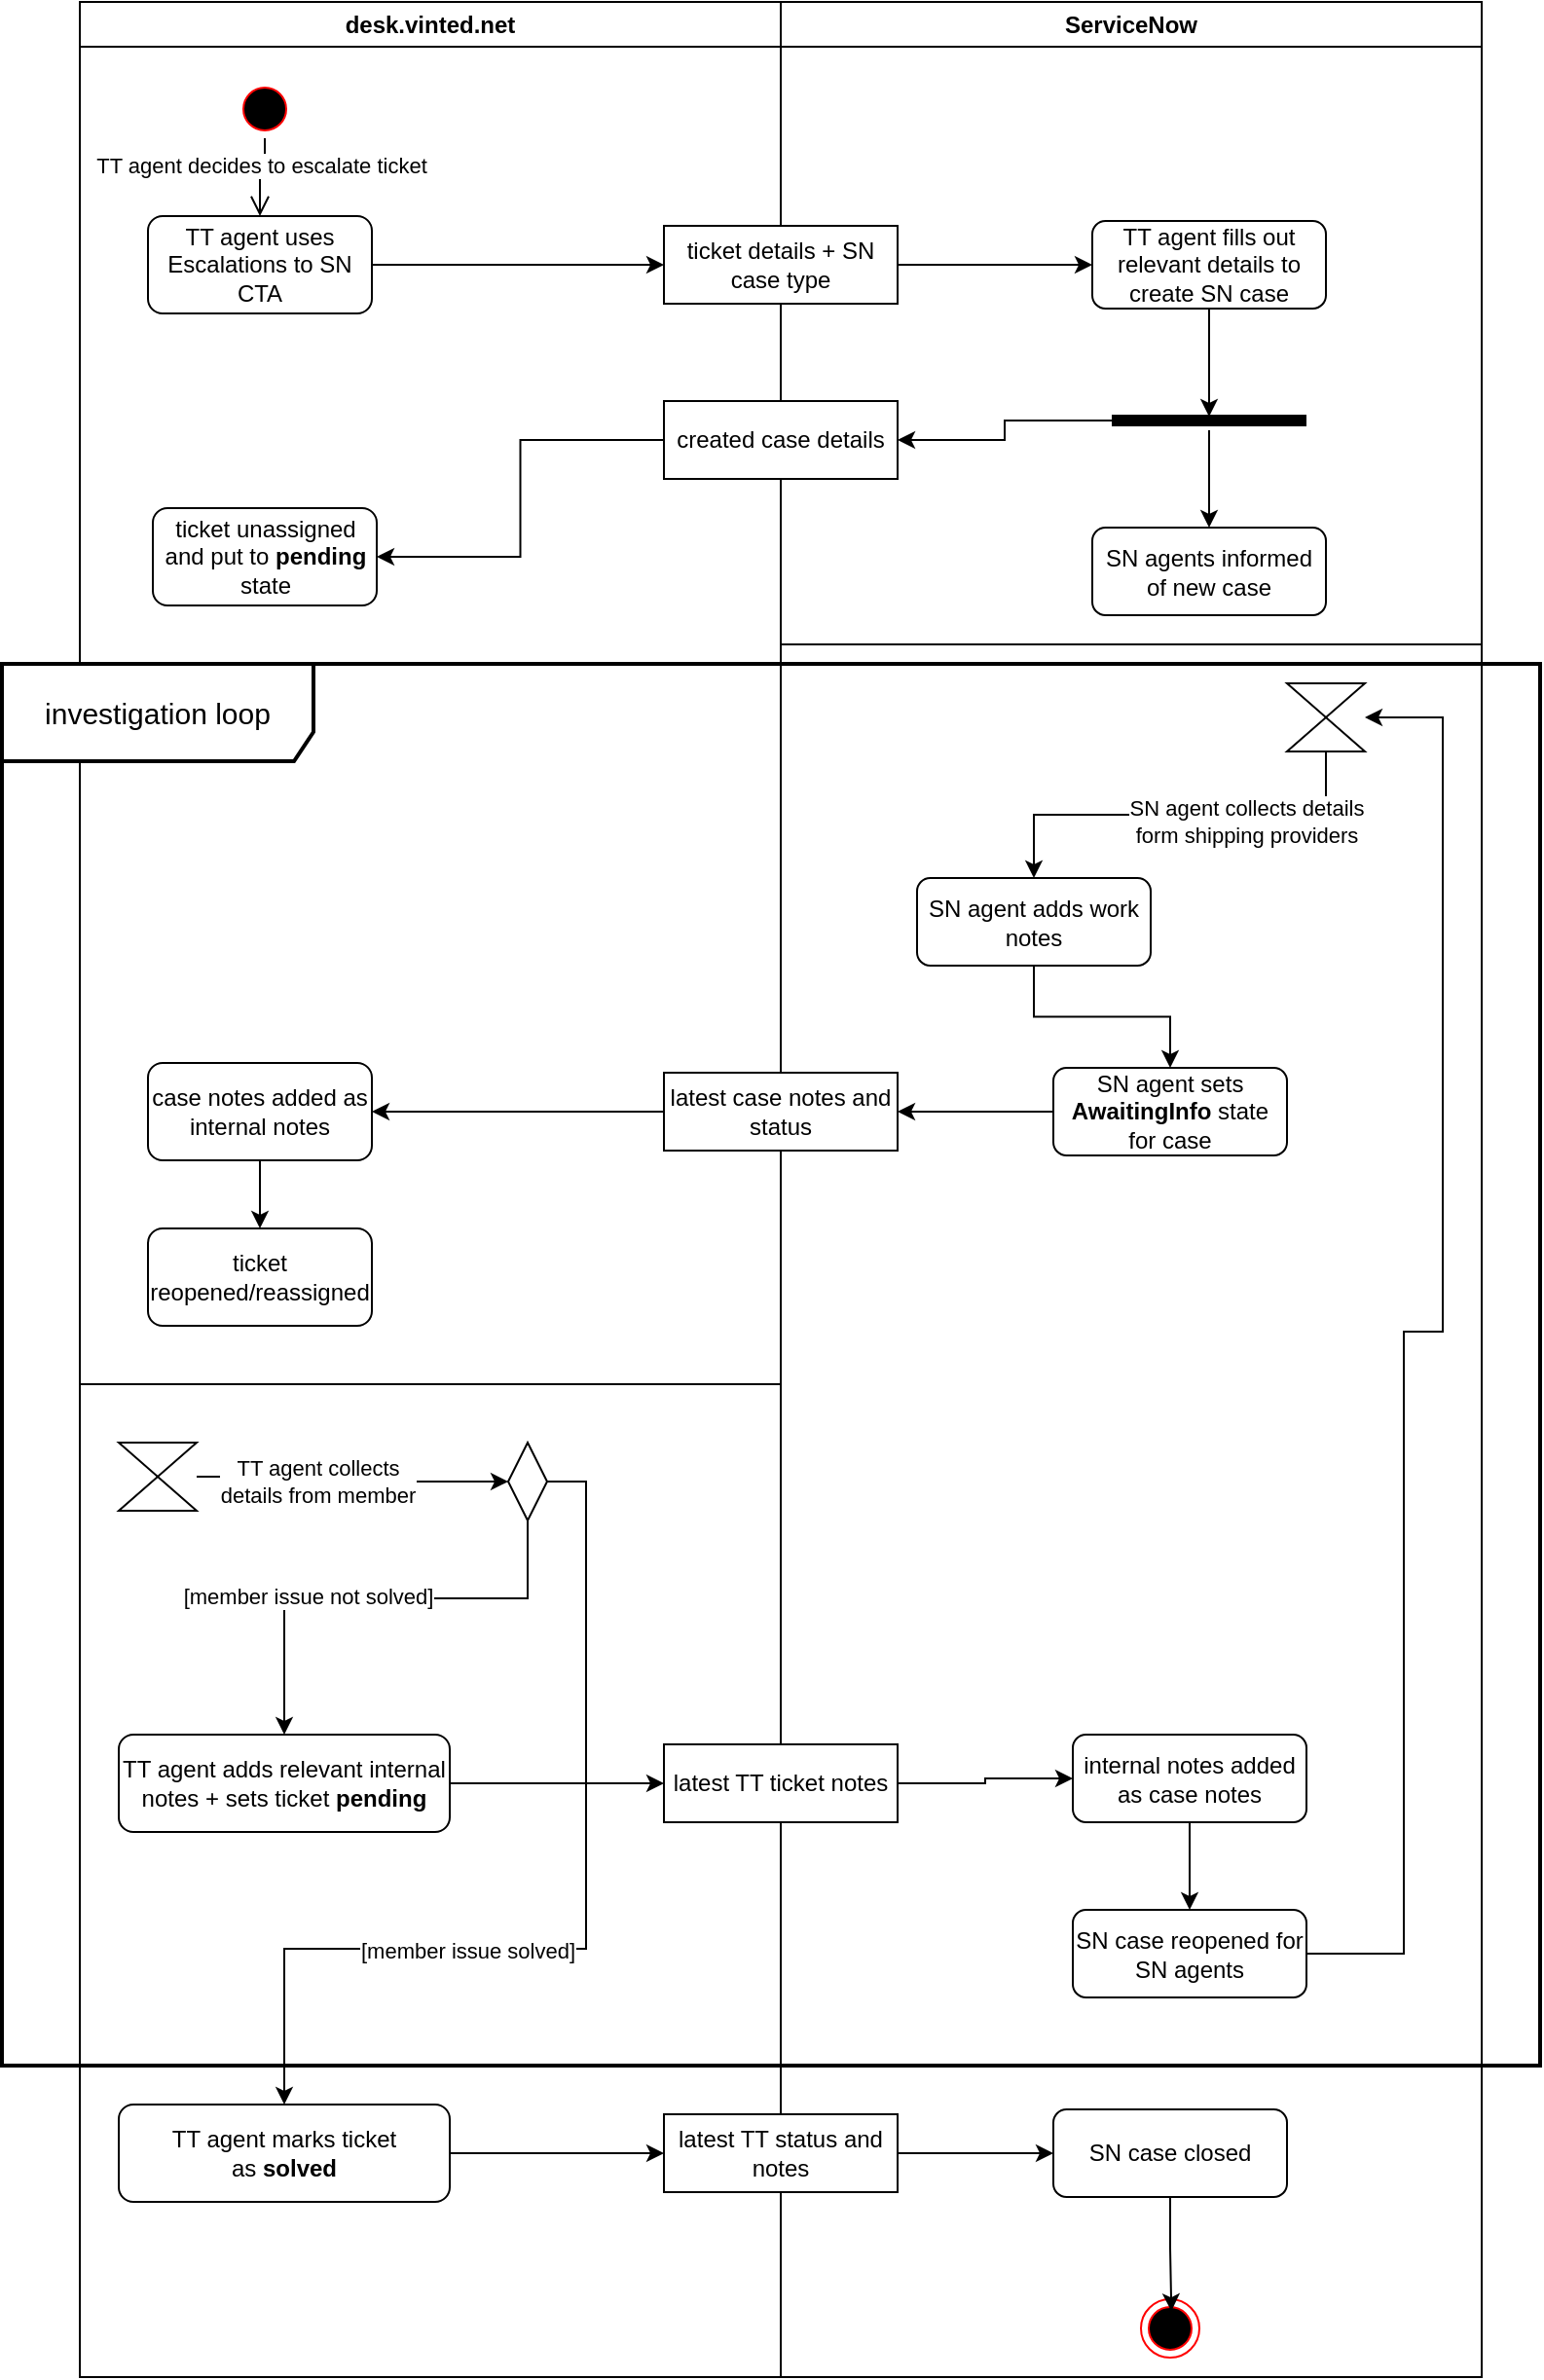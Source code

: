<mxfile version="22.0.3" type="device">
  <diagram name="Page-1" id="fRhqDzB5zEQ1bZEie0Dn">
    <mxGraphModel dx="2280" dy="1498" grid="1" gridSize="10" guides="1" tooltips="1" connect="1" arrows="1" fold="1" page="1" pageScale="1" pageWidth="850" pageHeight="1100" math="0" shadow="0">
      <root>
        <mxCell id="0" />
        <mxCell id="1" parent="0" />
        <mxCell id="DXGAsZB7aOZnrcN5xz_u-1" value="desk.vinted.net" style="swimlane;whiteSpace=wrap;html=1;strokeWidth=1;" vertex="1" parent="1">
          <mxGeometry x="60" y="20" width="360" height="1220" as="geometry" />
        </mxCell>
        <mxCell id="DXGAsZB7aOZnrcN5xz_u-3" value="" style="ellipse;html=1;shape=startState;fillColor=#000000;strokeColor=#ff0000;" vertex="1" parent="DXGAsZB7aOZnrcN5xz_u-1">
          <mxGeometry x="80" y="40" width="30" height="30" as="geometry" />
        </mxCell>
        <mxCell id="DXGAsZB7aOZnrcN5xz_u-4" value="TT agent decides to escalate ticket" style="edgeStyle=orthogonalEdgeStyle;html=1;verticalAlign=bottom;endArrow=open;endSize=8;strokeColor=#000000;rounded=0;entryX=0.5;entryY=0;entryDx=0;entryDy=0;" edge="1" source="DXGAsZB7aOZnrcN5xz_u-3" parent="DXGAsZB7aOZnrcN5xz_u-1" target="DXGAsZB7aOZnrcN5xz_u-6">
          <mxGeometry x="0.197" relative="1" as="geometry">
            <mxPoint x="95" y="130" as="targetPoint" />
            <mxPoint as="offset" />
          </mxGeometry>
        </mxCell>
        <mxCell id="DXGAsZB7aOZnrcN5xz_u-6" value="TT agent uses Escalations to SN CTA" style="rounded=1;whiteSpace=wrap;html=1;" vertex="1" parent="DXGAsZB7aOZnrcN5xz_u-1">
          <mxGeometry x="35" y="110" width="115" height="50" as="geometry" />
        </mxCell>
        <mxCell id="DXGAsZB7aOZnrcN5xz_u-21" value="ticket unassigned and put to &lt;b&gt;pending&lt;/b&gt; state" style="rounded=1;whiteSpace=wrap;html=1;" vertex="1" parent="DXGAsZB7aOZnrcN5xz_u-1">
          <mxGeometry x="37.5" y="260" width="115" height="50" as="geometry" />
        </mxCell>
        <mxCell id="DXGAsZB7aOZnrcN5xz_u-45" value="" style="edgeStyle=orthogonalEdgeStyle;rounded=0;orthogonalLoop=1;jettySize=auto;html=1;" edge="1" parent="DXGAsZB7aOZnrcN5xz_u-1" source="DXGAsZB7aOZnrcN5xz_u-35" target="DXGAsZB7aOZnrcN5xz_u-44">
          <mxGeometry relative="1" as="geometry" />
        </mxCell>
        <mxCell id="DXGAsZB7aOZnrcN5xz_u-35" value="case notes added as internal notes" style="rounded=1;whiteSpace=wrap;html=1;" vertex="1" parent="DXGAsZB7aOZnrcN5xz_u-1">
          <mxGeometry x="35" y="545" width="115" height="50" as="geometry" />
        </mxCell>
        <mxCell id="DXGAsZB7aOZnrcN5xz_u-37" value="" style="endArrow=none;html=1;rounded=0;" edge="1" parent="DXGAsZB7aOZnrcN5xz_u-1">
          <mxGeometry width="50" height="50" relative="1" as="geometry">
            <mxPoint y="710" as="sourcePoint" />
            <mxPoint x="360" y="710" as="targetPoint" />
          </mxGeometry>
        </mxCell>
        <mxCell id="DXGAsZB7aOZnrcN5xz_u-40" style="edgeStyle=orthogonalEdgeStyle;rounded=0;orthogonalLoop=1;jettySize=auto;html=1;entryX=0;entryY=0.5;entryDx=0;entryDy=0;" edge="1" parent="DXGAsZB7aOZnrcN5xz_u-1" source="DXGAsZB7aOZnrcN5xz_u-38" target="DXGAsZB7aOZnrcN5xz_u-47">
          <mxGeometry relative="1" as="geometry">
            <mxPoint x="250" y="758" as="targetPoint" />
          </mxGeometry>
        </mxCell>
        <mxCell id="DXGAsZB7aOZnrcN5xz_u-41" value="TT agent collects&lt;br&gt;details from member" style="edgeLabel;html=1;align=center;verticalAlign=middle;resizable=0;points=[];" vertex="1" connectable="0" parent="DXGAsZB7aOZnrcN5xz_u-40">
          <mxGeometry x="0.229" y="-1" relative="1" as="geometry">
            <mxPoint x="-36" y="-1" as="offset" />
          </mxGeometry>
        </mxCell>
        <mxCell id="DXGAsZB7aOZnrcN5xz_u-38" value="" style="shape=collate;whiteSpace=wrap;html=1;" vertex="1" parent="DXGAsZB7aOZnrcN5xz_u-1">
          <mxGeometry x="20" y="740" width="40" height="35" as="geometry" />
        </mxCell>
        <mxCell id="DXGAsZB7aOZnrcN5xz_u-39" value="TT agent adds relevant internal notes + sets ticket &lt;b&gt;pending&lt;/b&gt;" style="rounded=1;whiteSpace=wrap;html=1;" vertex="1" parent="DXGAsZB7aOZnrcN5xz_u-1">
          <mxGeometry x="20" y="890" width="170" height="50" as="geometry" />
        </mxCell>
        <mxCell id="DXGAsZB7aOZnrcN5xz_u-44" value="ticket reopened/reassigned" style="rounded=1;whiteSpace=wrap;html=1;" vertex="1" parent="DXGAsZB7aOZnrcN5xz_u-1">
          <mxGeometry x="35" y="630" width="115" height="50" as="geometry" />
        </mxCell>
        <mxCell id="DXGAsZB7aOZnrcN5xz_u-53" style="edgeStyle=orthogonalEdgeStyle;rounded=0;orthogonalLoop=1;jettySize=auto;html=1;entryX=0.5;entryY=0;entryDx=0;entryDy=0;" edge="1" parent="DXGAsZB7aOZnrcN5xz_u-1" source="DXGAsZB7aOZnrcN5xz_u-47" target="DXGAsZB7aOZnrcN5xz_u-39">
          <mxGeometry relative="1" as="geometry">
            <Array as="points">
              <mxPoint x="230" y="820" />
              <mxPoint x="105" y="820" />
            </Array>
          </mxGeometry>
        </mxCell>
        <mxCell id="DXGAsZB7aOZnrcN5xz_u-54" value="[member issue not solved]" style="edgeLabel;html=1;align=center;verticalAlign=middle;resizable=0;points=[];" vertex="1" connectable="0" parent="DXGAsZB7aOZnrcN5xz_u-53">
          <mxGeometry x="0.308" y="-1" relative="1" as="geometry">
            <mxPoint as="offset" />
          </mxGeometry>
        </mxCell>
        <mxCell id="DXGAsZB7aOZnrcN5xz_u-83" style="edgeStyle=orthogonalEdgeStyle;rounded=0;orthogonalLoop=1;jettySize=auto;html=1;entryX=0.5;entryY=0;entryDx=0;entryDy=0;" edge="1" parent="DXGAsZB7aOZnrcN5xz_u-1" source="DXGAsZB7aOZnrcN5xz_u-47" target="DXGAsZB7aOZnrcN5xz_u-75">
          <mxGeometry relative="1" as="geometry">
            <Array as="points">
              <mxPoint x="260" y="760" />
              <mxPoint x="260" y="1000" />
              <mxPoint x="105" y="1000" />
            </Array>
          </mxGeometry>
        </mxCell>
        <mxCell id="DXGAsZB7aOZnrcN5xz_u-84" value="[member issue solved]" style="edgeLabel;html=1;align=center;verticalAlign=middle;resizable=0;points=[];" vertex="1" connectable="0" parent="DXGAsZB7aOZnrcN5xz_u-83">
          <mxGeometry x="0.44" y="1" relative="1" as="geometry">
            <mxPoint x="35" as="offset" />
          </mxGeometry>
        </mxCell>
        <mxCell id="DXGAsZB7aOZnrcN5xz_u-47" value="" style="rhombus;whiteSpace=wrap;html=1;" vertex="1" parent="DXGAsZB7aOZnrcN5xz_u-1">
          <mxGeometry x="220" y="740" width="20" height="40" as="geometry" />
        </mxCell>
        <mxCell id="DXGAsZB7aOZnrcN5xz_u-75" value="TT agent marks ticket as&amp;nbsp;&lt;b&gt;solved&lt;/b&gt;" style="rounded=1;whiteSpace=wrap;html=1;" vertex="1" parent="DXGAsZB7aOZnrcN5xz_u-1">
          <mxGeometry x="20" y="1080" width="170" height="50" as="geometry" />
        </mxCell>
        <mxCell id="DXGAsZB7aOZnrcN5xz_u-2" value="ServiceNow" style="swimlane;whiteSpace=wrap;html=1;" vertex="1" parent="1">
          <mxGeometry x="420" y="20" width="360" height="1220" as="geometry" />
        </mxCell>
        <mxCell id="DXGAsZB7aOZnrcN5xz_u-11" value="TT agent fills out relevant details to create SN case" style="rounded=1;whiteSpace=wrap;html=1;" vertex="1" parent="DXGAsZB7aOZnrcN5xz_u-2">
          <mxGeometry x="160" y="112.5" width="120" height="45" as="geometry" />
        </mxCell>
        <mxCell id="DXGAsZB7aOZnrcN5xz_u-20" style="edgeStyle=orthogonalEdgeStyle;rounded=0;orthogonalLoop=1;jettySize=auto;html=1;entryX=0.5;entryY=0;entryDx=0;entryDy=0;" edge="1" parent="DXGAsZB7aOZnrcN5xz_u-2" source="DXGAsZB7aOZnrcN5xz_u-13" target="DXGAsZB7aOZnrcN5xz_u-19">
          <mxGeometry relative="1" as="geometry" />
        </mxCell>
        <mxCell id="DXGAsZB7aOZnrcN5xz_u-13" value="" style="shape=line;html=1;strokeWidth=6;strokeColor=#000000;" vertex="1" parent="DXGAsZB7aOZnrcN5xz_u-2">
          <mxGeometry x="170" y="210" width="100" height="10" as="geometry" />
        </mxCell>
        <mxCell id="DXGAsZB7aOZnrcN5xz_u-16" style="edgeStyle=orthogonalEdgeStyle;rounded=0;orthogonalLoop=1;jettySize=auto;html=1;entryX=0.5;entryY=0.3;entryDx=0;entryDy=0;entryPerimeter=0;" edge="1" parent="DXGAsZB7aOZnrcN5xz_u-2" source="DXGAsZB7aOZnrcN5xz_u-11" target="DXGAsZB7aOZnrcN5xz_u-13">
          <mxGeometry relative="1" as="geometry" />
        </mxCell>
        <mxCell id="DXGAsZB7aOZnrcN5xz_u-19" value="SN agents informed of new case" style="rounded=1;whiteSpace=wrap;html=1;" vertex="1" parent="DXGAsZB7aOZnrcN5xz_u-2">
          <mxGeometry x="160" y="270" width="120" height="45" as="geometry" />
        </mxCell>
        <mxCell id="DXGAsZB7aOZnrcN5xz_u-25" style="edgeStyle=orthogonalEdgeStyle;rounded=0;orthogonalLoop=1;jettySize=auto;html=1;entryX=0.5;entryY=0;entryDx=0;entryDy=0;exitX=0.5;exitY=1;exitDx=0;exitDy=0;" edge="1" parent="DXGAsZB7aOZnrcN5xz_u-2" source="DXGAsZB7aOZnrcN5xz_u-23" target="DXGAsZB7aOZnrcN5xz_u-24">
          <mxGeometry relative="1" as="geometry" />
        </mxCell>
        <mxCell id="DXGAsZB7aOZnrcN5xz_u-26" value="SN agent collects details&lt;br&gt;form shipping providers" style="edgeLabel;html=1;align=center;verticalAlign=middle;resizable=0;points=[];" vertex="1" connectable="0" parent="DXGAsZB7aOZnrcN5xz_u-25">
          <mxGeometry x="-0.318" y="2" relative="1" as="geometry">
            <mxPoint y="1" as="offset" />
          </mxGeometry>
        </mxCell>
        <mxCell id="DXGAsZB7aOZnrcN5xz_u-23" value="" style="shape=collate;whiteSpace=wrap;html=1;" vertex="1" parent="DXGAsZB7aOZnrcN5xz_u-2">
          <mxGeometry x="260" y="350" width="40" height="35" as="geometry" />
        </mxCell>
        <mxCell id="DXGAsZB7aOZnrcN5xz_u-27" value="" style="endArrow=none;html=1;rounded=0;" edge="1" parent="DXGAsZB7aOZnrcN5xz_u-2">
          <mxGeometry width="50" height="50" relative="1" as="geometry">
            <mxPoint y="330" as="sourcePoint" />
            <mxPoint x="360" y="330" as="targetPoint" />
          </mxGeometry>
        </mxCell>
        <mxCell id="DXGAsZB7aOZnrcN5xz_u-34" style="edgeStyle=orthogonalEdgeStyle;rounded=0;orthogonalLoop=1;jettySize=auto;html=1;entryX=1;entryY=0.5;entryDx=0;entryDy=0;" edge="1" parent="DXGAsZB7aOZnrcN5xz_u-2" source="DXGAsZB7aOZnrcN5xz_u-30" target="DXGAsZB7aOZnrcN5xz_u-33">
          <mxGeometry relative="1" as="geometry" />
        </mxCell>
        <mxCell id="DXGAsZB7aOZnrcN5xz_u-30" value="SN agent sets &lt;b style=&quot;&quot;&gt;AwaitingInfo&lt;/b&gt; state for case" style="rounded=1;whiteSpace=wrap;html=1;" vertex="1" parent="DXGAsZB7aOZnrcN5xz_u-2">
          <mxGeometry x="140" y="547.5" width="120" height="45" as="geometry" />
        </mxCell>
        <mxCell id="DXGAsZB7aOZnrcN5xz_u-33" value="latest case notes and status" style="rounded=0;whiteSpace=wrap;html=1;" vertex="1" parent="DXGAsZB7aOZnrcN5xz_u-2">
          <mxGeometry x="-60" y="550" width="120" height="40" as="geometry" />
        </mxCell>
        <mxCell id="DXGAsZB7aOZnrcN5xz_u-69" style="edgeStyle=orthogonalEdgeStyle;rounded=0;orthogonalLoop=1;jettySize=auto;html=1;" edge="1" parent="DXGAsZB7aOZnrcN5xz_u-2" source="DXGAsZB7aOZnrcN5xz_u-57" target="DXGAsZB7aOZnrcN5xz_u-58">
          <mxGeometry relative="1" as="geometry" />
        </mxCell>
        <mxCell id="DXGAsZB7aOZnrcN5xz_u-57" value="internal notes added as case notes" style="rounded=1;whiteSpace=wrap;html=1;" vertex="1" parent="DXGAsZB7aOZnrcN5xz_u-2">
          <mxGeometry x="150" y="890" width="120" height="45" as="geometry" />
        </mxCell>
        <mxCell id="DXGAsZB7aOZnrcN5xz_u-65" style="edgeStyle=orthogonalEdgeStyle;rounded=0;orthogonalLoop=1;jettySize=auto;html=1;entryX=1;entryY=0.5;entryDx=0;entryDy=0;exitX=1;exitY=0.5;exitDx=0;exitDy=0;" edge="1" parent="DXGAsZB7aOZnrcN5xz_u-2" source="DXGAsZB7aOZnrcN5xz_u-58" target="DXGAsZB7aOZnrcN5xz_u-23">
          <mxGeometry relative="1" as="geometry">
            <mxPoint x="270" y="960" as="sourcePoint" />
            <Array as="points">
              <mxPoint x="320" y="1003" />
              <mxPoint x="320" y="683" />
              <mxPoint x="340" y="683" />
              <mxPoint x="340" y="368" />
            </Array>
          </mxGeometry>
        </mxCell>
        <mxCell id="DXGAsZB7aOZnrcN5xz_u-58" value="SN case reopened for SN agents" style="rounded=1;whiteSpace=wrap;html=1;" vertex="1" parent="DXGAsZB7aOZnrcN5xz_u-2">
          <mxGeometry x="150" y="980" width="120" height="45" as="geometry" />
        </mxCell>
        <mxCell id="DXGAsZB7aOZnrcN5xz_u-73" style="edgeStyle=orthogonalEdgeStyle;rounded=0;orthogonalLoop=1;jettySize=auto;html=1;entryX=0.5;entryY=0;entryDx=0;entryDy=0;" edge="1" parent="DXGAsZB7aOZnrcN5xz_u-2" source="DXGAsZB7aOZnrcN5xz_u-24" target="DXGAsZB7aOZnrcN5xz_u-30">
          <mxGeometry relative="1" as="geometry" />
        </mxCell>
        <mxCell id="DXGAsZB7aOZnrcN5xz_u-24" value="SN agent adds work notes" style="rounded=1;whiteSpace=wrap;html=1;" vertex="1" parent="DXGAsZB7aOZnrcN5xz_u-2">
          <mxGeometry x="70" y="450" width="120" height="45" as="geometry" />
        </mxCell>
        <mxCell id="DXGAsZB7aOZnrcN5xz_u-79" style="edgeStyle=orthogonalEdgeStyle;rounded=0;orthogonalLoop=1;jettySize=auto;html=1;entryX=0;entryY=0.5;entryDx=0;entryDy=0;" edge="1" parent="DXGAsZB7aOZnrcN5xz_u-2" source="DXGAsZB7aOZnrcN5xz_u-76" target="DXGAsZB7aOZnrcN5xz_u-78">
          <mxGeometry relative="1" as="geometry" />
        </mxCell>
        <mxCell id="DXGAsZB7aOZnrcN5xz_u-76" value="latest TT status and notes" style="rounded=0;whiteSpace=wrap;html=1;" vertex="1" parent="DXGAsZB7aOZnrcN5xz_u-2">
          <mxGeometry x="-60" y="1085" width="120" height="40" as="geometry" />
        </mxCell>
        <mxCell id="DXGAsZB7aOZnrcN5xz_u-78" value="SN case closed" style="rounded=1;whiteSpace=wrap;html=1;" vertex="1" parent="DXGAsZB7aOZnrcN5xz_u-2">
          <mxGeometry x="140" y="1082.5" width="120" height="45" as="geometry" />
        </mxCell>
        <mxCell id="DXGAsZB7aOZnrcN5xz_u-80" value="" style="ellipse;html=1;shape=endState;fillColor=#000000;strokeColor=#ff0000;" vertex="1" parent="DXGAsZB7aOZnrcN5xz_u-2">
          <mxGeometry x="185" y="1180" width="30" height="30" as="geometry" />
        </mxCell>
        <mxCell id="DXGAsZB7aOZnrcN5xz_u-81" style="edgeStyle=orthogonalEdgeStyle;rounded=0;orthogonalLoop=1;jettySize=auto;html=1;exitX=0.5;exitY=1;exitDx=0;exitDy=0;entryX=0.521;entryY=0.203;entryDx=0;entryDy=0;entryPerimeter=0;" edge="1" parent="DXGAsZB7aOZnrcN5xz_u-2" source="DXGAsZB7aOZnrcN5xz_u-78" target="DXGAsZB7aOZnrcN5xz_u-80">
          <mxGeometry relative="1" as="geometry" />
        </mxCell>
        <mxCell id="DXGAsZB7aOZnrcN5xz_u-12" style="edgeStyle=orthogonalEdgeStyle;rounded=0;orthogonalLoop=1;jettySize=auto;html=1;entryX=0;entryY=0.5;entryDx=0;entryDy=0;" edge="1" parent="1" source="DXGAsZB7aOZnrcN5xz_u-9" target="DXGAsZB7aOZnrcN5xz_u-11">
          <mxGeometry relative="1" as="geometry" />
        </mxCell>
        <mxCell id="DXGAsZB7aOZnrcN5xz_u-9" value="ticket details + SN case type" style="rounded=0;whiteSpace=wrap;html=1;" vertex="1" parent="1">
          <mxGeometry x="360" y="135" width="120" height="40" as="geometry" />
        </mxCell>
        <mxCell id="DXGAsZB7aOZnrcN5xz_u-8" value="" style="edgeStyle=orthogonalEdgeStyle;rounded=0;orthogonalLoop=1;jettySize=auto;html=1;entryX=0;entryY=0.5;entryDx=0;entryDy=0;" edge="1" parent="1" source="DXGAsZB7aOZnrcN5xz_u-6" target="DXGAsZB7aOZnrcN5xz_u-9">
          <mxGeometry relative="1" as="geometry">
            <mxPoint x="265" y="180" as="targetPoint" />
          </mxGeometry>
        </mxCell>
        <mxCell id="DXGAsZB7aOZnrcN5xz_u-17" style="edgeStyle=orthogonalEdgeStyle;rounded=0;orthogonalLoop=1;jettySize=auto;html=1;entryX=1;entryY=0.5;entryDx=0;entryDy=0;" edge="1" parent="1" source="DXGAsZB7aOZnrcN5xz_u-13" target="DXGAsZB7aOZnrcN5xz_u-18">
          <mxGeometry relative="1" as="geometry">
            <mxPoint x="450" y="225" as="targetPoint" />
          </mxGeometry>
        </mxCell>
        <mxCell id="DXGAsZB7aOZnrcN5xz_u-18" value="created case details" style="rounded=0;whiteSpace=wrap;html=1;" vertex="1" parent="1">
          <mxGeometry x="360" y="225" width="120" height="40" as="geometry" />
        </mxCell>
        <mxCell id="DXGAsZB7aOZnrcN5xz_u-22" style="edgeStyle=orthogonalEdgeStyle;rounded=0;orthogonalLoop=1;jettySize=auto;html=1;entryX=1;entryY=0.5;entryDx=0;entryDy=0;" edge="1" parent="1" source="DXGAsZB7aOZnrcN5xz_u-18" target="DXGAsZB7aOZnrcN5xz_u-21">
          <mxGeometry relative="1" as="geometry" />
        </mxCell>
        <mxCell id="DXGAsZB7aOZnrcN5xz_u-36" style="edgeStyle=orthogonalEdgeStyle;rounded=0;orthogonalLoop=1;jettySize=auto;html=1;entryX=1;entryY=0.5;entryDx=0;entryDy=0;" edge="1" parent="1" source="DXGAsZB7aOZnrcN5xz_u-33" target="DXGAsZB7aOZnrcN5xz_u-35">
          <mxGeometry relative="1" as="geometry" />
        </mxCell>
        <mxCell id="DXGAsZB7aOZnrcN5xz_u-60" style="edgeStyle=orthogonalEdgeStyle;rounded=0;orthogonalLoop=1;jettySize=auto;html=1;entryX=0;entryY=0.5;entryDx=0;entryDy=0;" edge="1" parent="1" source="DXGAsZB7aOZnrcN5xz_u-55" target="DXGAsZB7aOZnrcN5xz_u-57">
          <mxGeometry relative="1" as="geometry" />
        </mxCell>
        <mxCell id="DXGAsZB7aOZnrcN5xz_u-55" value="latest TT ticket notes" style="rounded=0;whiteSpace=wrap;html=1;" vertex="1" parent="1">
          <mxGeometry x="360" y="915" width="120" height="40" as="geometry" />
        </mxCell>
        <mxCell id="DXGAsZB7aOZnrcN5xz_u-56" style="edgeStyle=orthogonalEdgeStyle;rounded=0;orthogonalLoop=1;jettySize=auto;html=1;entryX=0;entryY=0.5;entryDx=0;entryDy=0;" edge="1" parent="1" source="DXGAsZB7aOZnrcN5xz_u-39" target="DXGAsZB7aOZnrcN5xz_u-55">
          <mxGeometry relative="1" as="geometry" />
        </mxCell>
        <mxCell id="DXGAsZB7aOZnrcN5xz_u-74" value="investigation loop" style="shape=umlFrame;whiteSpace=wrap;html=1;pointerEvents=0;width=160;height=50;strokeWidth=2;fontFamily=Helvetica;fontSize=15;" vertex="1" parent="1">
          <mxGeometry x="20" y="360" width="790" height="720" as="geometry" />
        </mxCell>
        <mxCell id="DXGAsZB7aOZnrcN5xz_u-77" style="edgeStyle=orthogonalEdgeStyle;rounded=0;orthogonalLoop=1;jettySize=auto;html=1;entryX=0;entryY=0.5;entryDx=0;entryDy=0;" edge="1" parent="1" source="DXGAsZB7aOZnrcN5xz_u-75" target="DXGAsZB7aOZnrcN5xz_u-76">
          <mxGeometry relative="1" as="geometry" />
        </mxCell>
      </root>
    </mxGraphModel>
  </diagram>
</mxfile>
